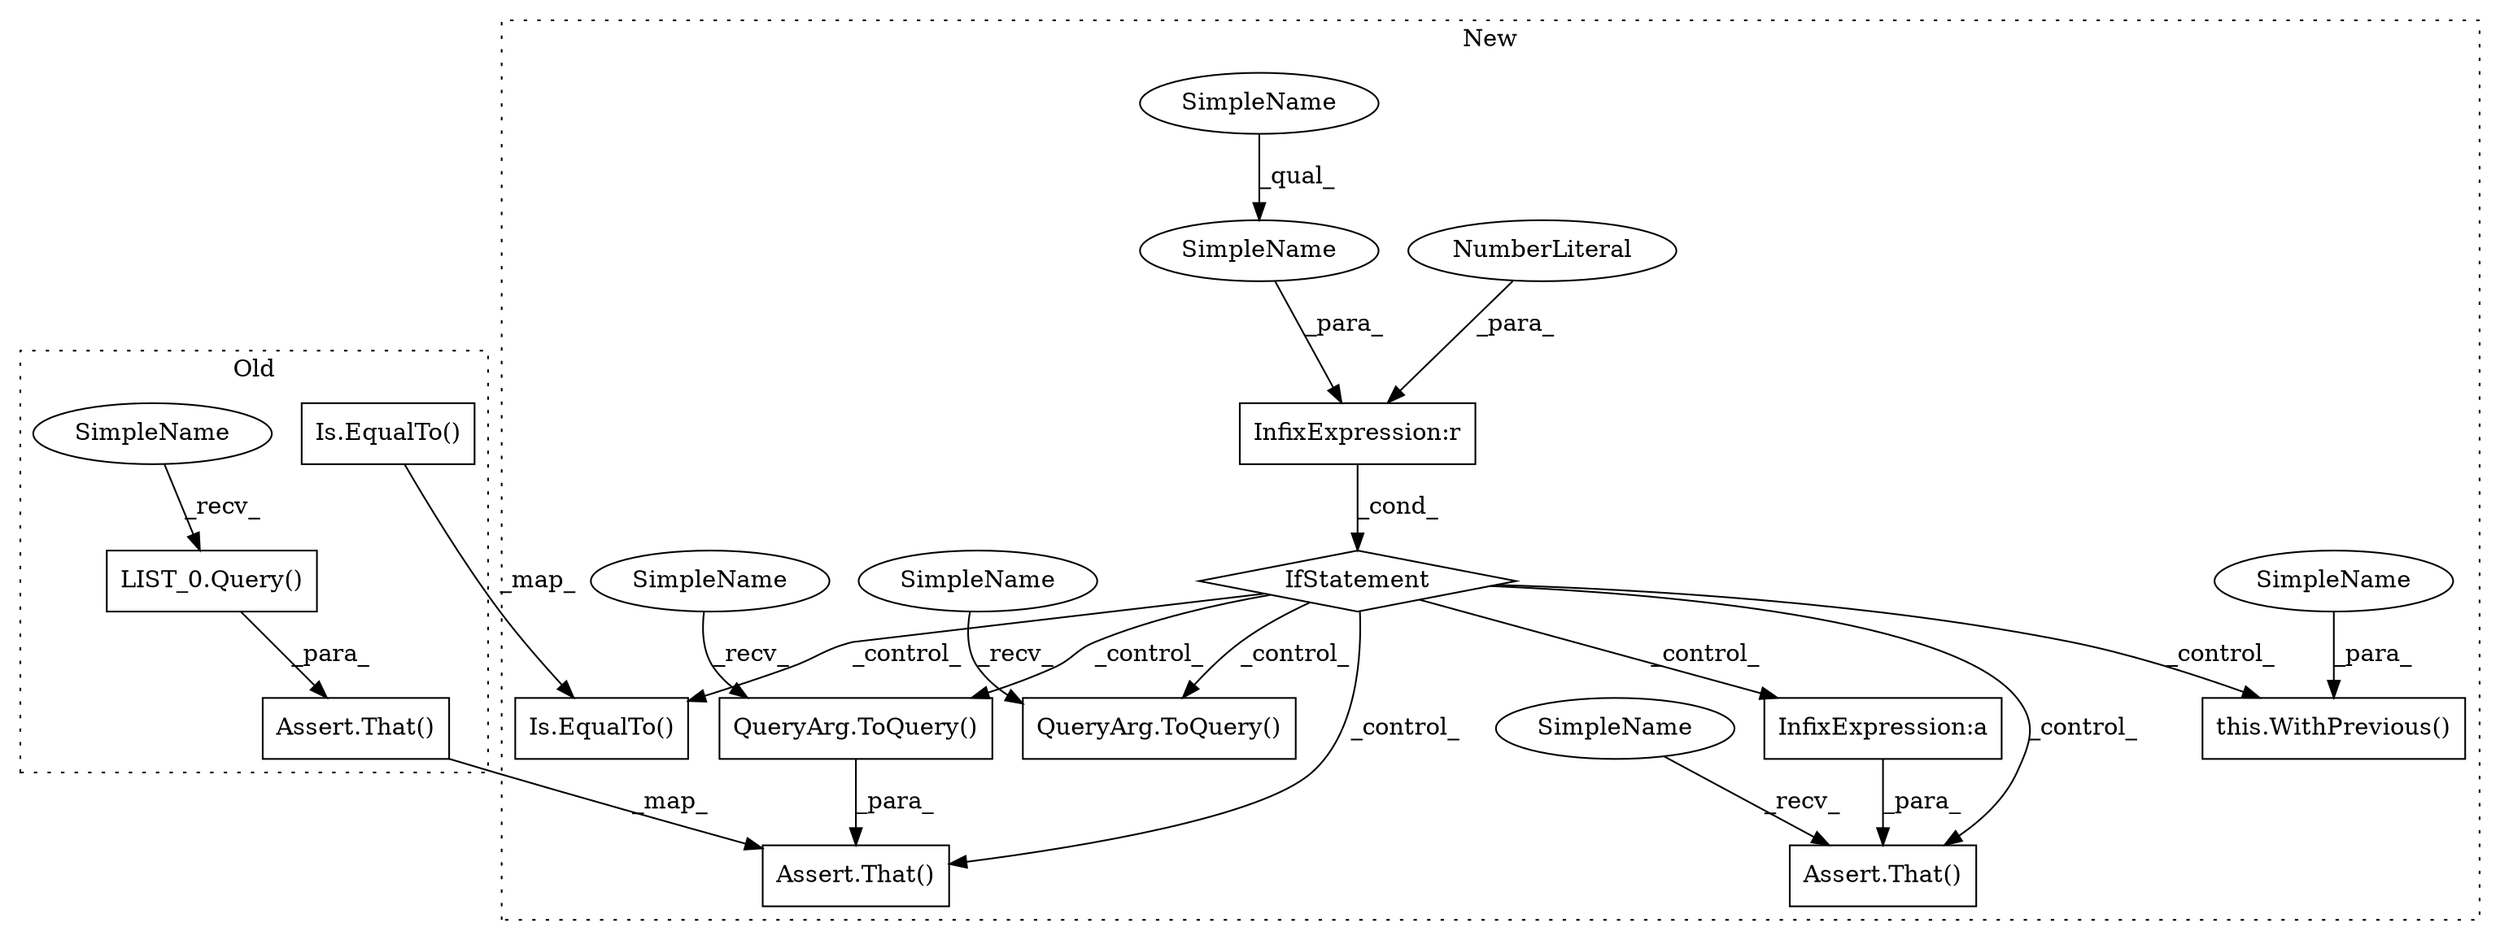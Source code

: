 digraph G {
subgraph cluster0 {
1 [label="Is.EqualTo()" a="32" s="10584,10609" l="8,1" shape="box"];
6 [label="Assert.That()" a="32" s="10929,10958" l="5,1" shape="box"];
9 [label="LIST_0.Query()" a="32" s="10829" l="7" shape="box"];
17 [label="SimpleName" a="42" s="10822" l="6" shape="ellipse"];
label = "Old";
style="dotted";
}
subgraph cluster1 {
2 [label="Is.EqualTo()" a="32" s="13976,14012" l="8,1" shape="box"];
3 [label="InfixExpression:r" a="27" s="13474" l="4" shape="box"];
4 [label="NumberLiteral" a="34" s="13478" l="1" shape="ellipse"];
5 [label="Assert.That()" a="32" s="13803,13888" l="5,1" shape="box"];
7 [label="QueryArg.ToQuery()" a="32" s="13812" l="9" shape="box"];
8 [label="IfStatement" a="25" s="13460,13479" l="4,2" shape="diamond"];
10 [label="SimpleName" a="42" s="13464" l="10" shape="ellipse"];
11 [label="QueryArg.ToQuery()" a="32" s="14136" l="9" shape="box"];
12 [label="InfixExpression:a" a="27" s="13643" l="1" shape="box"];
13 [label="Assert.That()" a="32" s="13581,13666" l="5,1" shape="box"];
14 [label="this.WithPrevious()" a="32" s="14050,14069" l="13,17" shape="box"];
15 [label="SimpleName" a="42" s="14063" l="6" shape="ellipse"];
16 [label="SimpleName" a="42" s="13574" l="6" shape="ellipse"];
18 [label="SimpleName" a="42" s="14132" l="3" shape="ellipse"];
19 [label="SimpleName" a="42" s="13808" l="3" shape="ellipse"];
20 [label="SimpleName" a="42" s="13464" l="4" shape="ellipse"];
label = "New";
style="dotted";
}
1 -> 2 [label="_map_"];
3 -> 8 [label="_cond_"];
4 -> 3 [label="_para_"];
6 -> 5 [label="_map_"];
7 -> 5 [label="_para_"];
8 -> 7 [label="_control_"];
8 -> 14 [label="_control_"];
8 -> 13 [label="_control_"];
8 -> 5 [label="_control_"];
8 -> 12 [label="_control_"];
8 -> 11 [label="_control_"];
8 -> 2 [label="_control_"];
9 -> 6 [label="_para_"];
10 -> 3 [label="_para_"];
12 -> 13 [label="_para_"];
15 -> 14 [label="_para_"];
16 -> 13 [label="_recv_"];
17 -> 9 [label="_recv_"];
18 -> 11 [label="_recv_"];
19 -> 7 [label="_recv_"];
20 -> 10 [label="_qual_"];
}